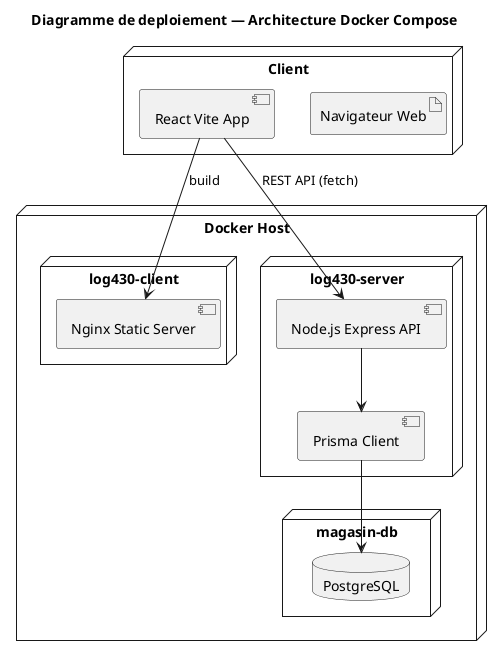 @startuml Diagramme de deploiement
title Diagramme de deploiement — Architecture Docker Compose

node "Client" {
  artifact "Navigateur Web"
  [React Vite App]
}

node "Docker Host" {
  node "log430-client" {
    [Nginx Static Server]
  }
  node "log430-server" {
    [Node.js Express API]
    [Prisma Client]
  }
  node "magasin-db" {
    database "PostgreSQL" as DB
  }
}

[React Vite App] -down-> [Nginx Static Server] : build
[React Vite App] --> [Node.js Express API] : REST API (fetch)
[Node.js Express API] --> [Prisma Client]
[Prisma Client] --> DB
@enduml
